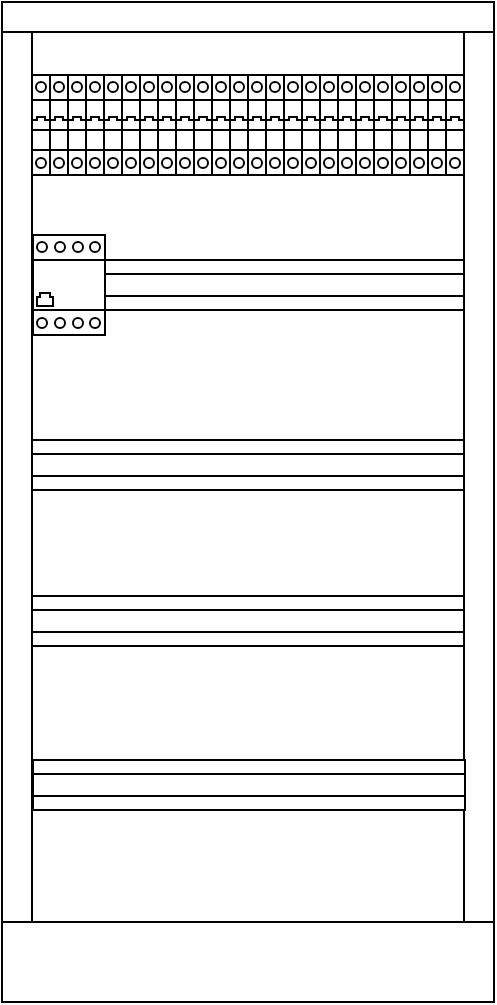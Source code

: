 <mxfile version="15.5.8" type="github">
  <diagram id="TeV0N_XcdjRH2W5U-CbK" name="Page-1">
    <mxGraphModel dx="1387" dy="779" grid="1" gridSize="10" guides="1" tooltips="1" connect="1" arrows="1" fold="1" page="0" pageScale="1" pageWidth="850" pageHeight="1100" math="0" shadow="0">
      <root>
        <mxCell id="0" />
        <mxCell id="1" parent="0" />
        <mxCell id="P6xec4ta4unkleBQ9jB0-1" value="" style="verticalLabelPosition=bottom;dashed=0;shadow=0;html=1;align=center;verticalAlign=top;shape=mxgraph.cabinets.cabinet;hasStand=1;hachureGap=4;pointerEvents=0;fontFamily=Architects Daughter;fontSource=https%3A%2F%2Ffonts.googleapis.com%2Fcss%3Ffamily%3DArchitects%2BDaughter;fontSize=20;" parent="1" vertex="1">
          <mxGeometry x="75" y="81" width="246" height="500" as="geometry" />
        </mxCell>
        <mxCell id="isz5vijHFb3tUHXIVNCX-1" value="" style="verticalLabelPosition=bottom;dashed=0;shadow=0;html=1;align=center;verticalAlign=top;shape=mxgraph.cabinets.din_rail;" parent="1" vertex="1">
          <mxGeometry x="90" y="130" width="216" height="25" as="geometry" />
        </mxCell>
        <mxCell id="P6xec4ta4unkleBQ9jB0-2" value="" style="verticalLabelPosition=bottom;dashed=0;shadow=0;html=1;align=center;verticalAlign=top;shape=mxgraph.cabinets.cb_1p;hachureGap=4;pointerEvents=0;fontFamily=Architects Daughter;fontSource=https%3A%2F%2Ffonts.googleapis.com%2Fcss%3Ffamily%3DArchitects%2BDaughter;fontSize=20;" parent="1" vertex="1">
          <mxGeometry x="90" y="117.5" width="9" height="50" as="geometry" />
        </mxCell>
        <mxCell id="P6xec4ta4unkleBQ9jB0-3" value="" style="verticalLabelPosition=bottom;dashed=0;shadow=0;html=1;align=center;verticalAlign=top;shape=mxgraph.cabinets.cb_1p;hachureGap=4;pointerEvents=0;fontFamily=Architects Daughter;fontSource=https%3A%2F%2Ffonts.googleapis.com%2Fcss%3Ffamily%3DArchitects%2BDaughter;fontSize=20;" parent="1" vertex="1">
          <mxGeometry x="99" y="117.5" width="9" height="50" as="geometry" />
        </mxCell>
        <mxCell id="P6xec4ta4unkleBQ9jB0-4" value="" style="verticalLabelPosition=bottom;dashed=0;shadow=0;html=1;align=center;verticalAlign=top;shape=mxgraph.cabinets.cb_1p;hachureGap=4;pointerEvents=0;fontFamily=Architects Daughter;fontSource=https%3A%2F%2Ffonts.googleapis.com%2Fcss%3Ffamily%3DArchitects%2BDaughter;fontSize=20;" parent="1" vertex="1">
          <mxGeometry x="108" y="117.5" width="9" height="50" as="geometry" />
        </mxCell>
        <mxCell id="P6xec4ta4unkleBQ9jB0-5" value="" style="verticalLabelPosition=bottom;dashed=0;shadow=0;html=1;align=center;verticalAlign=top;shape=mxgraph.cabinets.cb_1p;hachureGap=4;pointerEvents=0;fontFamily=Architects Daughter;fontSource=https%3A%2F%2Ffonts.googleapis.com%2Fcss%3Ffamily%3DArchitects%2BDaughter;fontSize=20;" parent="1" vertex="1">
          <mxGeometry x="117" y="117.5" width="9" height="50" as="geometry" />
        </mxCell>
        <mxCell id="P6xec4ta4unkleBQ9jB0-6" value="" style="verticalLabelPosition=bottom;dashed=0;shadow=0;html=1;align=center;verticalAlign=top;shape=mxgraph.cabinets.cb_1p;hachureGap=4;pointerEvents=0;fontFamily=Architects Daughter;fontSource=https%3A%2F%2Ffonts.googleapis.com%2Fcss%3Ffamily%3DArchitects%2BDaughter;fontSize=20;" parent="1" vertex="1">
          <mxGeometry x="126" y="117.5" width="9" height="50" as="geometry" />
        </mxCell>
        <mxCell id="P6xec4ta4unkleBQ9jB0-7" value="" style="verticalLabelPosition=bottom;dashed=0;shadow=0;html=1;align=center;verticalAlign=top;shape=mxgraph.cabinets.cb_1p;hachureGap=4;pointerEvents=0;fontFamily=Architects Daughter;fontSource=https%3A%2F%2Ffonts.googleapis.com%2Fcss%3Ffamily%3DArchitects%2BDaughter;fontSize=20;" parent="1" vertex="1">
          <mxGeometry x="135" y="117.5" width="9" height="50" as="geometry" />
        </mxCell>
        <mxCell id="P6xec4ta4unkleBQ9jB0-8" value="" style="verticalLabelPosition=bottom;dashed=0;shadow=0;html=1;align=center;verticalAlign=top;shape=mxgraph.cabinets.cb_1p;hachureGap=4;pointerEvents=0;fontFamily=Architects Daughter;fontSource=https%3A%2F%2Ffonts.googleapis.com%2Fcss%3Ffamily%3DArchitects%2BDaughter;fontSize=20;" parent="1" vertex="1">
          <mxGeometry x="144" y="117.5" width="9" height="50" as="geometry" />
        </mxCell>
        <mxCell id="P6xec4ta4unkleBQ9jB0-9" value="" style="verticalLabelPosition=bottom;dashed=0;shadow=0;html=1;align=center;verticalAlign=top;shape=mxgraph.cabinets.cb_1p;hachureGap=4;pointerEvents=0;fontFamily=Architects Daughter;fontSource=https%3A%2F%2Ffonts.googleapis.com%2Fcss%3Ffamily%3DArchitects%2BDaughter;fontSize=20;" parent="1" vertex="1">
          <mxGeometry x="153" y="117.5" width="9" height="50" as="geometry" />
        </mxCell>
        <mxCell id="P6xec4ta4unkleBQ9jB0-10" value="" style="verticalLabelPosition=bottom;dashed=0;shadow=0;html=1;align=center;verticalAlign=top;shape=mxgraph.cabinets.cb_1p;hachureGap=4;pointerEvents=0;fontFamily=Architects Daughter;fontSource=https%3A%2F%2Ffonts.googleapis.com%2Fcss%3Ffamily%3DArchitects%2BDaughter;fontSize=20;" parent="1" vertex="1">
          <mxGeometry x="162" y="117.5" width="9" height="50" as="geometry" />
        </mxCell>
        <mxCell id="P6xec4ta4unkleBQ9jB0-11" value="" style="verticalLabelPosition=bottom;dashed=0;shadow=0;html=1;align=center;verticalAlign=top;shape=mxgraph.cabinets.cb_1p;hachureGap=4;pointerEvents=0;fontFamily=Architects Daughter;fontSource=https%3A%2F%2Ffonts.googleapis.com%2Fcss%3Ffamily%3DArchitects%2BDaughter;fontSize=20;" parent="1" vertex="1">
          <mxGeometry x="171" y="117.5" width="9" height="50" as="geometry" />
        </mxCell>
        <mxCell id="isz5vijHFb3tUHXIVNCX-2" value="" style="verticalLabelPosition=bottom;dashed=0;shadow=0;html=1;align=center;verticalAlign=top;shape=mxgraph.cabinets.cb_1p;hachureGap=4;pointerEvents=0;fontFamily=Architects Daughter;fontSource=https%3A%2F%2Ffonts.googleapis.com%2Fcss%3Ffamily%3DArchitects%2BDaughter;fontSize=20;" parent="1" vertex="1">
          <mxGeometry x="180" y="117.5" width="9" height="50" as="geometry" />
        </mxCell>
        <mxCell id="isz5vijHFb3tUHXIVNCX-3" value="" style="verticalLabelPosition=bottom;dashed=0;shadow=0;html=1;align=center;verticalAlign=top;shape=mxgraph.cabinets.cb_1p;hachureGap=4;pointerEvents=0;fontFamily=Architects Daughter;fontSource=https%3A%2F%2Ffonts.googleapis.com%2Fcss%3Ffamily%3DArchitects%2BDaughter;fontSize=20;" parent="1" vertex="1">
          <mxGeometry x="189" y="117.5" width="9" height="50" as="geometry" />
        </mxCell>
        <mxCell id="isz5vijHFb3tUHXIVNCX-4" value="" style="verticalLabelPosition=bottom;dashed=0;shadow=0;html=1;align=center;verticalAlign=top;shape=mxgraph.cabinets.cb_1p;hachureGap=4;pointerEvents=0;fontFamily=Architects Daughter;fontSource=https%3A%2F%2Ffonts.googleapis.com%2Fcss%3Ffamily%3DArchitects%2BDaughter;fontSize=20;" parent="1" vertex="1">
          <mxGeometry x="198" y="117.5" width="9" height="50" as="geometry" />
        </mxCell>
        <mxCell id="isz5vijHFb3tUHXIVNCX-5" value="" style="verticalLabelPosition=bottom;dashed=0;shadow=0;html=1;align=center;verticalAlign=top;shape=mxgraph.cabinets.cb_1p;hachureGap=4;pointerEvents=0;fontFamily=Architects Daughter;fontSource=https%3A%2F%2Ffonts.googleapis.com%2Fcss%3Ffamily%3DArchitects%2BDaughter;fontSize=20;" parent="1" vertex="1">
          <mxGeometry x="207" y="117.5" width="9" height="50" as="geometry" />
        </mxCell>
        <mxCell id="isz5vijHFb3tUHXIVNCX-6" value="" style="verticalLabelPosition=bottom;dashed=0;shadow=0;html=1;align=center;verticalAlign=top;shape=mxgraph.cabinets.cb_1p;hachureGap=4;pointerEvents=0;fontFamily=Architects Daughter;fontSource=https%3A%2F%2Ffonts.googleapis.com%2Fcss%3Ffamily%3DArchitects%2BDaughter;fontSize=20;" parent="1" vertex="1">
          <mxGeometry x="216" y="117.5" width="9" height="50" as="geometry" />
        </mxCell>
        <mxCell id="isz5vijHFb3tUHXIVNCX-7" value="" style="verticalLabelPosition=bottom;dashed=0;shadow=0;html=1;align=center;verticalAlign=top;shape=mxgraph.cabinets.cb_1p;hachureGap=4;pointerEvents=0;fontFamily=Architects Daughter;fontSource=https%3A%2F%2Ffonts.googleapis.com%2Fcss%3Ffamily%3DArchitects%2BDaughter;fontSize=20;" parent="1" vertex="1">
          <mxGeometry x="225" y="117.5" width="9" height="50" as="geometry" />
        </mxCell>
        <mxCell id="isz5vijHFb3tUHXIVNCX-8" value="" style="verticalLabelPosition=bottom;dashed=0;shadow=0;html=1;align=center;verticalAlign=top;shape=mxgraph.cabinets.cb_1p;hachureGap=4;pointerEvents=0;fontFamily=Architects Daughter;fontSource=https%3A%2F%2Ffonts.googleapis.com%2Fcss%3Ffamily%3DArchitects%2BDaughter;fontSize=20;" parent="1" vertex="1">
          <mxGeometry x="234" y="117.5" width="9" height="50" as="geometry" />
        </mxCell>
        <mxCell id="isz5vijHFb3tUHXIVNCX-9" value="" style="verticalLabelPosition=bottom;dashed=0;shadow=0;html=1;align=center;verticalAlign=top;shape=mxgraph.cabinets.cb_1p;hachureGap=4;pointerEvents=0;fontFamily=Architects Daughter;fontSource=https%3A%2F%2Ffonts.googleapis.com%2Fcss%3Ffamily%3DArchitects%2BDaughter;fontSize=20;" parent="1" vertex="1">
          <mxGeometry x="243" y="117.5" width="9" height="50" as="geometry" />
        </mxCell>
        <mxCell id="isz5vijHFb3tUHXIVNCX-10" value="" style="verticalLabelPosition=bottom;dashed=0;shadow=0;html=1;align=center;verticalAlign=top;shape=mxgraph.cabinets.cb_1p;hachureGap=4;pointerEvents=0;fontFamily=Architects Daughter;fontSource=https%3A%2F%2Ffonts.googleapis.com%2Fcss%3Ffamily%3DArchitects%2BDaughter;fontSize=20;" parent="1" vertex="1">
          <mxGeometry x="252" y="117.5" width="9" height="50" as="geometry" />
        </mxCell>
        <mxCell id="isz5vijHFb3tUHXIVNCX-11" value="" style="verticalLabelPosition=bottom;dashed=0;shadow=0;html=1;align=center;verticalAlign=top;shape=mxgraph.cabinets.cb_1p;hachureGap=4;pointerEvents=0;fontFamily=Architects Daughter;fontSource=https%3A%2F%2Ffonts.googleapis.com%2Fcss%3Ffamily%3DArchitects%2BDaughter;fontSize=20;" parent="1" vertex="1">
          <mxGeometry x="261" y="117.5" width="9" height="50" as="geometry" />
        </mxCell>
        <mxCell id="isz5vijHFb3tUHXIVNCX-13" value="" style="verticalLabelPosition=bottom;dashed=0;shadow=0;html=1;align=center;verticalAlign=top;shape=mxgraph.cabinets.cb_1p;hachureGap=4;pointerEvents=0;fontFamily=Architects Daughter;fontSource=https%3A%2F%2Ffonts.googleapis.com%2Fcss%3Ffamily%3DArchitects%2BDaughter;fontSize=20;" parent="1" vertex="1">
          <mxGeometry x="270" y="117.5" width="9" height="50" as="geometry" />
        </mxCell>
        <mxCell id="isz5vijHFb3tUHXIVNCX-14" value="" style="verticalLabelPosition=bottom;dashed=0;shadow=0;html=1;align=center;verticalAlign=top;shape=mxgraph.cabinets.cb_1p;hachureGap=4;pointerEvents=0;fontFamily=Architects Daughter;fontSource=https%3A%2F%2Ffonts.googleapis.com%2Fcss%3Ffamily%3DArchitects%2BDaughter;fontSize=20;" parent="1" vertex="1">
          <mxGeometry x="279" y="117.5" width="9" height="50" as="geometry" />
        </mxCell>
        <mxCell id="isz5vijHFb3tUHXIVNCX-15" value="" style="verticalLabelPosition=bottom;dashed=0;shadow=0;html=1;align=center;verticalAlign=top;shape=mxgraph.cabinets.cb_1p;hachureGap=4;pointerEvents=0;fontFamily=Architects Daughter;fontSource=https%3A%2F%2Ffonts.googleapis.com%2Fcss%3Ffamily%3DArchitects%2BDaughter;fontSize=20;" parent="1" vertex="1">
          <mxGeometry x="288" y="117.5" width="9" height="50" as="geometry" />
        </mxCell>
        <mxCell id="isz5vijHFb3tUHXIVNCX-16" value="" style="verticalLabelPosition=bottom;dashed=0;shadow=0;html=1;align=center;verticalAlign=top;shape=mxgraph.cabinets.cb_1p;hachureGap=4;pointerEvents=0;fontFamily=Architects Daughter;fontSource=https%3A%2F%2Ffonts.googleapis.com%2Fcss%3Ffamily%3DArchitects%2BDaughter;fontSize=20;" parent="1" vertex="1">
          <mxGeometry x="297" y="117.5" width="9" height="50" as="geometry" />
        </mxCell>
        <mxCell id="isz5vijHFb3tUHXIVNCX-17" value="" style="verticalLabelPosition=bottom;dashed=0;shadow=0;html=1;align=center;verticalAlign=top;shape=mxgraph.cabinets.din_rail;" parent="1" vertex="1">
          <mxGeometry x="90" y="210" width="216" height="25" as="geometry" />
        </mxCell>
        <mxCell id="isz5vijHFb3tUHXIVNCX-18" value="" style="verticalLabelPosition=bottom;dashed=0;shadow=0;html=1;align=center;verticalAlign=top;shape=mxgraph.cabinets.din_rail;" parent="1" vertex="1">
          <mxGeometry x="90" y="300" width="216" height="25" as="geometry" />
        </mxCell>
        <mxCell id="isz5vijHFb3tUHXIVNCX-19" value="" style="verticalLabelPosition=bottom;dashed=0;shadow=0;html=1;align=center;verticalAlign=top;shape=mxgraph.cabinets.din_rail;" parent="1" vertex="1">
          <mxGeometry x="90" y="378" width="216" height="25" as="geometry" />
        </mxCell>
        <mxCell id="isz5vijHFb3tUHXIVNCX-20" value="" style="verticalLabelPosition=bottom;dashed=0;shadow=0;html=1;align=center;verticalAlign=top;shape=mxgraph.cabinets.din_rail;" parent="1" vertex="1">
          <mxGeometry x="90.5" y="460" width="216" height="25" as="geometry" />
        </mxCell>
        <mxCell id="isz5vijHFb3tUHXIVNCX-21" value="" style="verticalLabelPosition=bottom;dashed=0;shadow=0;html=1;align=center;verticalAlign=top;shape=mxgraph.cabinets.residual_current_device_4p;" parent="1" vertex="1">
          <mxGeometry x="90.5" y="197.5" width="36" height="50" as="geometry" />
        </mxCell>
      </root>
    </mxGraphModel>
  </diagram>
</mxfile>
